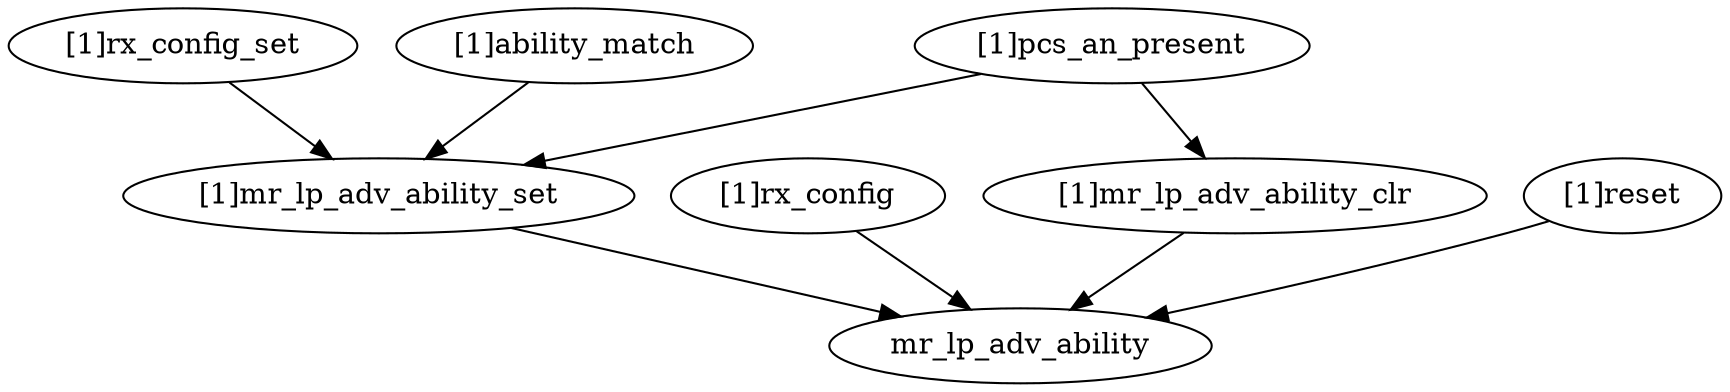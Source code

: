 strict digraph "" {
	"[1]rx_config_set"	 [complexity=4,
		importance=0.065036138074,
		rank=0.0162590345185];
	"[1]mr_lp_adv_ability_set"	 [complexity=1,
		importance=0.0554994626724,
		rank=0.0554994626724];
	"[1]rx_config_set" -> "[1]mr_lp_adv_ability_set";
	"[1]rx_config"	 [complexity=2,
		importance=0.0316326880214,
		rank=0.0158163440107];
	mr_lp_adv_ability	 [complexity=0,
		importance=0.0220960126198,
		rank=0.0];
	"[1]rx_config" -> mr_lp_adv_ability;
	"[1]ability_match"	 [complexity=4,
		importance=0.065036138074,
		rank=0.0162590345185];
	"[1]ability_match" -> "[1]mr_lp_adv_ability_set";
	"[1]pcs_an_present"	 [complexity=2,
		importance=0.116815722416,
		rank=0.0584078612079];
	"[1]mr_lp_adv_ability_clr"	 [complexity=1,
		importance=0.032789964569,
		rank=0.032789964569];
	"[1]pcs_an_present" -> "[1]mr_lp_adv_ability_clr";
	"[1]pcs_an_present" -> "[1]mr_lp_adv_ability_set";
	"[1]mr_lp_adv_ability_clr" -> mr_lp_adv_ability;
	"[1]mr_lp_adv_ability_set" -> mr_lp_adv_ability;
	"[1]reset"	 [complexity=1,
		importance=0.075824713261,
		rank=0.075824713261];
	"[1]reset" -> mr_lp_adv_ability;
}
